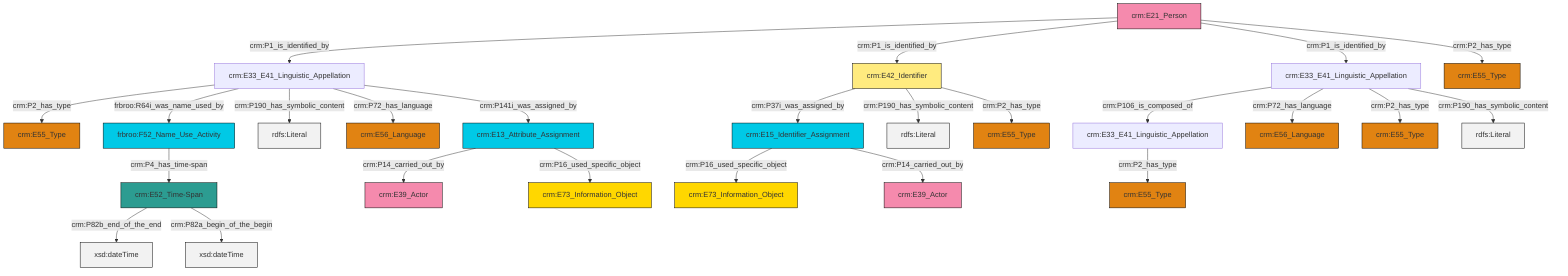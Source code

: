 graph TD
classDef Literal fill:#f2f2f2,stroke:#000000;
classDef CRM_Entity fill:#FFFFFF,stroke:#000000;
classDef Temporal_Entity fill:#00C9E6, stroke:#000000;
classDef Type fill:#E18312, stroke:#000000;
classDef Time-Span fill:#2C9C91, stroke:#000000;
classDef Appellation fill:#FFEB7F, stroke:#000000;
classDef Place fill:#008836, stroke:#000000;
classDef Persistent_Item fill:#B266B2, stroke:#000000;
classDef Conceptual_Object fill:#FFD700, stroke:#000000;
classDef Physical_Thing fill:#D2B48C, stroke:#000000;
classDef Actor fill:#f58aad, stroke:#000000;
classDef PC_Classes fill:#4ce600, stroke:#000000;
classDef Multi fill:#cccccc,stroke:#000000;

4["crm:E13_Attribute_Assignment"]:::Temporal_Entity -->|crm:P14_carried_out_by| 5["crm:E39_Actor"]:::Actor
6["crm:E33_E41_Linguistic_Appellation"]:::Default -->|crm:P2_has_type| 7["crm:E55_Type"]:::Type
2["crm:E33_E41_Linguistic_Appellation"]:::Default -->|crm:P106_is_composed_of| 0["crm:E33_E41_Linguistic_Appellation"]:::Default
2["crm:E33_E41_Linguistic_Appellation"]:::Default -->|crm:P72_has_language| 8["crm:E56_Language"]:::Type
0["crm:E33_E41_Linguistic_Appellation"]:::Default -->|crm:P2_has_type| 11["crm:E55_Type"]:::Type
2["crm:E33_E41_Linguistic_Appellation"]:::Default -->|crm:P2_has_type| 13["crm:E55_Type"]:::Type
20["crm:E52_Time-Span"]:::Time-Span -->|crm:P82b_end_of_the_end| 21[xsd:dateTime]:::Literal
23["crm:E21_Person"]:::Actor -->|crm:P1_is_identified_by| 6["crm:E33_E41_Linguistic_Appellation"]:::Default
9["crm:E42_Identifier"]:::Appellation -->|crm:P37i_was_assigned_by| 24["crm:E15_Identifier_Assignment"]:::Temporal_Entity
6["crm:E33_E41_Linguistic_Appellation"]:::Default -->|frbroo:R64i_was_name_used_by| 27["frbroo:F52_Name_Use_Activity"]:::Temporal_Entity
23["crm:E21_Person"]:::Actor -->|crm:P1_is_identified_by| 9["crm:E42_Identifier"]:::Appellation
9["crm:E42_Identifier"]:::Appellation -->|crm:P190_has_symbolic_content| 28[rdfs:Literal]:::Literal
6["crm:E33_E41_Linguistic_Appellation"]:::Default -->|crm:P190_has_symbolic_content| 29[rdfs:Literal]:::Literal
24["crm:E15_Identifier_Assignment"]:::Temporal_Entity -->|crm:P16_used_specific_object| 30["crm:E73_Information_Object"]:::Conceptual_Object
20["crm:E52_Time-Span"]:::Time-Span -->|crm:P82a_begin_of_the_begin| 31[xsd:dateTime]:::Literal
6["crm:E33_E41_Linguistic_Appellation"]:::Default -->|crm:P72_has_language| 33["crm:E56_Language"]:::Type
9["crm:E42_Identifier"]:::Appellation -->|crm:P2_has_type| 18["crm:E55_Type"]:::Type
24["crm:E15_Identifier_Assignment"]:::Temporal_Entity -->|crm:P14_carried_out_by| 16["crm:E39_Actor"]:::Actor
27["frbroo:F52_Name_Use_Activity"]:::Temporal_Entity -->|crm:P4_has_time-span| 20["crm:E52_Time-Span"]:::Time-Span
23["crm:E21_Person"]:::Actor -->|crm:P1_is_identified_by| 2["crm:E33_E41_Linguistic_Appellation"]:::Default
2["crm:E33_E41_Linguistic_Appellation"]:::Default -->|crm:P190_has_symbolic_content| 44[rdfs:Literal]:::Literal
6["crm:E33_E41_Linguistic_Appellation"]:::Default -->|crm:P141i_was_assigned_by| 4["crm:E13_Attribute_Assignment"]:::Temporal_Entity
4["crm:E13_Attribute_Assignment"]:::Temporal_Entity -->|crm:P16_used_specific_object| 25["crm:E73_Information_Object"]:::Conceptual_Object
23["crm:E21_Person"]:::Actor -->|crm:P2_has_type| 38["crm:E55_Type"]:::Type